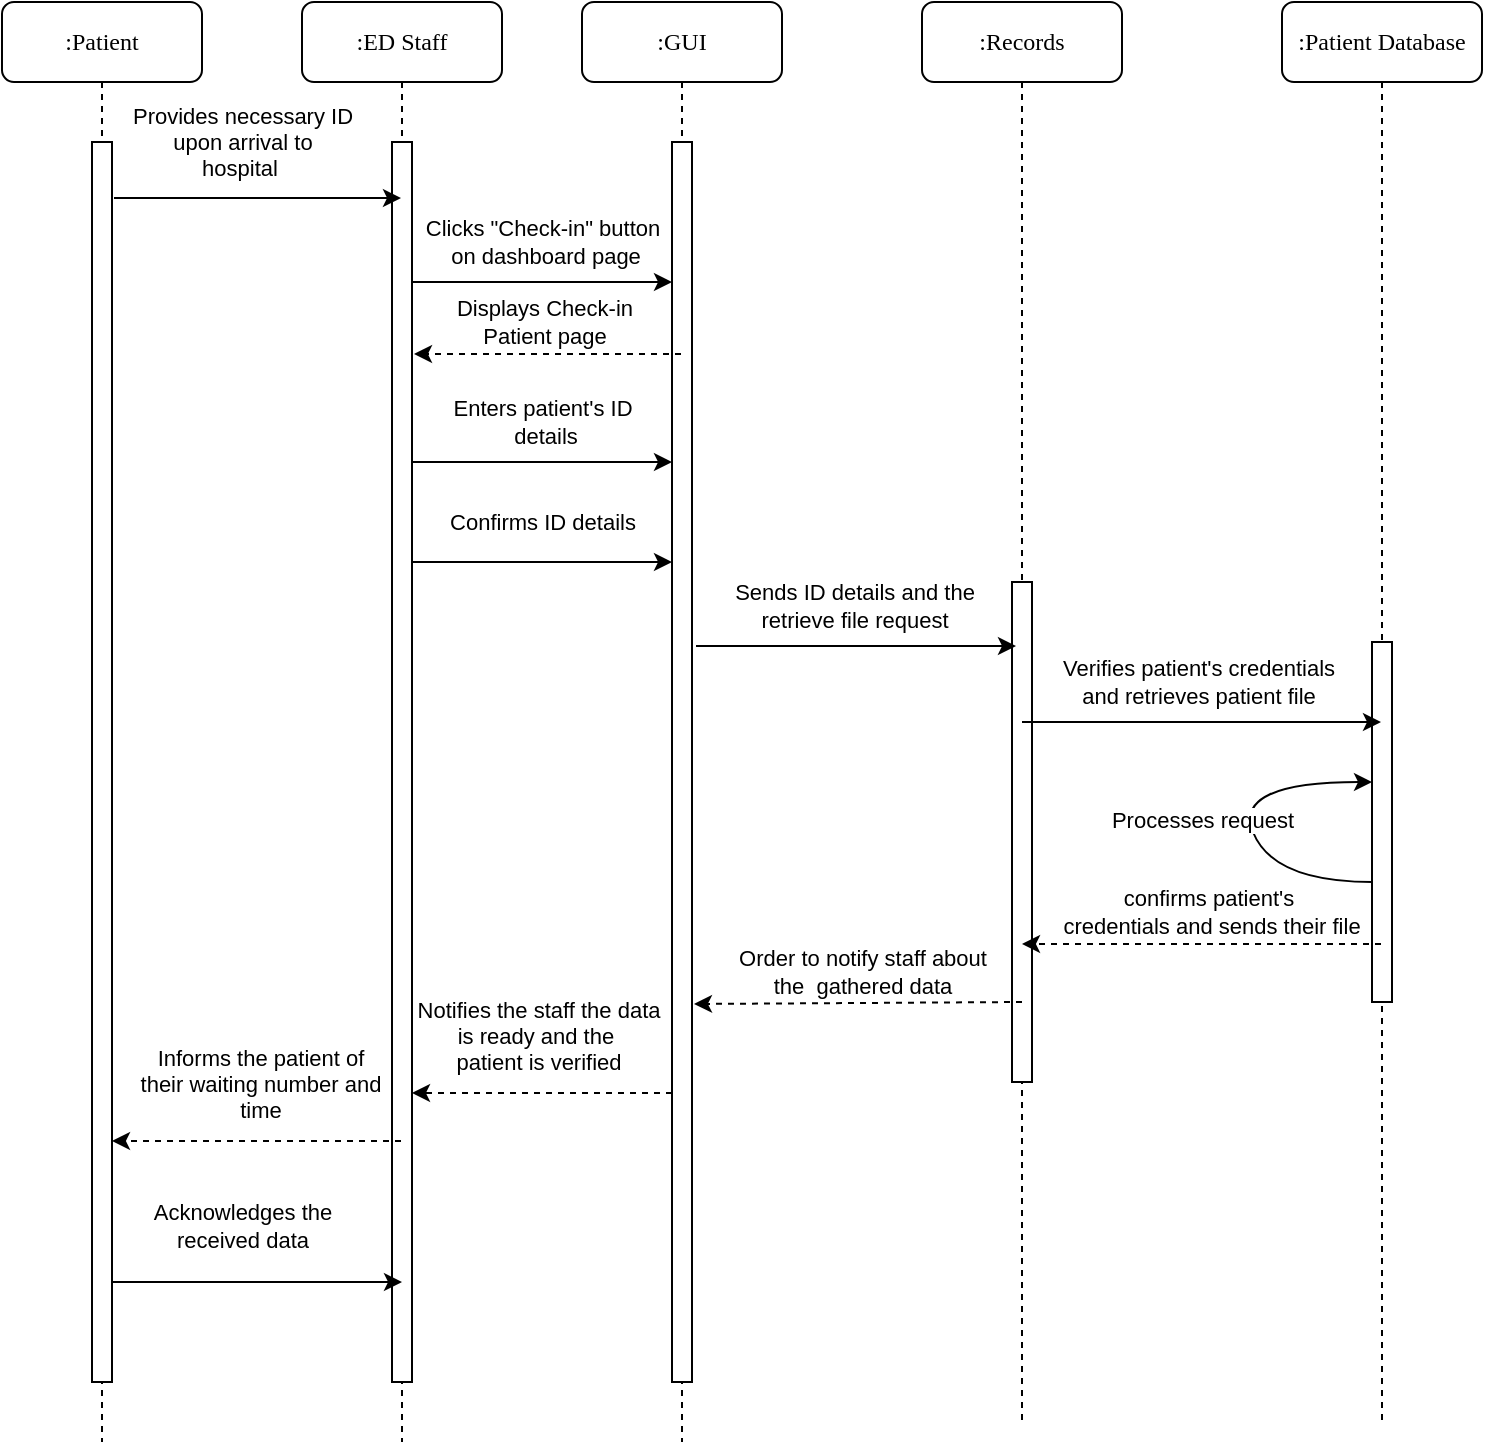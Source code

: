 <mxfile version="24.7.17">
  <diagram id="X0mIBIY5OqMx7_RCklPL" name="Page-1">
    <mxGraphModel dx="2036" dy="753" grid="1" gridSize="10" guides="1" tooltips="1" connect="1" arrows="1" fold="1" page="1" pageScale="1" pageWidth="850" pageHeight="1100" math="0" shadow="0">
      <root>
        <mxCell id="0" />
        <mxCell id="1" parent="0" />
        <mxCell id="y48-t9sXYTljMdShnsAE-1" value=":ED Staff" style="shape=umlLifeline;perimeter=lifelinePerimeter;whiteSpace=wrap;html=1;container=1;collapsible=0;recursiveResize=0;outlineConnect=0;rounded=1;shadow=0;comic=0;labelBackgroundColor=none;strokeWidth=1;fontFamily=Verdana;fontSize=12;align=center;" parent="1" vertex="1">
          <mxGeometry x="-40" y="80" width="100" height="720" as="geometry" />
        </mxCell>
        <mxCell id="y48-t9sXYTljMdShnsAE-2" value="" style="html=1;points=[];perimeter=orthogonalPerimeter;rounded=0;shadow=0;comic=0;labelBackgroundColor=none;strokeWidth=1;fontFamily=Verdana;fontSize=12;align=center;" parent="y48-t9sXYTljMdShnsAE-1" vertex="1">
          <mxGeometry x="45" y="70" width="10" height="620" as="geometry" />
        </mxCell>
        <mxCell id="y48-t9sXYTljMdShnsAE-92" value="" style="endArrow=classic;html=1;rounded=0;" parent="y48-t9sXYTljMdShnsAE-1" edge="1">
          <mxGeometry width="50" height="50" relative="1" as="geometry">
            <mxPoint x="-95" y="640" as="sourcePoint" />
            <mxPoint x="50" y="640" as="targetPoint" />
          </mxGeometry>
        </mxCell>
        <mxCell id="y48-t9sXYTljMdShnsAE-93" value="Acknowledges the&lt;br&gt;received data" style="edgeLabel;html=1;align=center;verticalAlign=middle;resizable=0;points=[];" parent="y48-t9sXYTljMdShnsAE-92" vertex="1" connectable="0">
          <mxGeometry x="0.129" relative="1" as="geometry">
            <mxPoint x="-17" y="-28" as="offset" />
          </mxGeometry>
        </mxCell>
        <mxCell id="y48-t9sXYTljMdShnsAE-27" value=":GUI" style="shape=umlLifeline;perimeter=lifelinePerimeter;whiteSpace=wrap;html=1;container=1;collapsible=0;recursiveResize=0;outlineConnect=0;rounded=1;shadow=0;comic=0;labelBackgroundColor=none;strokeWidth=1;fontFamily=Verdana;fontSize=12;align=center;" parent="1" vertex="1">
          <mxGeometry x="100" y="80" width="100" height="720" as="geometry" />
        </mxCell>
        <mxCell id="y48-t9sXYTljMdShnsAE-28" value="" style="html=1;points=[];perimeter=orthogonalPerimeter;rounded=0;shadow=0;comic=0;labelBackgroundColor=none;strokeWidth=1;fontFamily=Verdana;fontSize=12;align=center;" parent="y48-t9sXYTljMdShnsAE-27" vertex="1">
          <mxGeometry x="45" y="70" width="10" height="620" as="geometry" />
        </mxCell>
        <mxCell id="y48-t9sXYTljMdShnsAE-61" value="" style="endArrow=classic;html=1;rounded=0;" parent="y48-t9sXYTljMdShnsAE-27" edge="1">
          <mxGeometry width="50" height="50" relative="1" as="geometry">
            <mxPoint x="-85.5" y="230" as="sourcePoint" />
            <mxPoint x="45" y="230" as="targetPoint" />
          </mxGeometry>
        </mxCell>
        <mxCell id="y48-t9sXYTljMdShnsAE-62" value="Enters patient&#39;s ID&lt;br&gt;&amp;nbsp;details" style="edgeLabel;html=1;align=center;verticalAlign=middle;resizable=0;points=[];" parent="y48-t9sXYTljMdShnsAE-61" vertex="1" connectable="0">
          <mxGeometry x="-0.088" y="-1" relative="1" as="geometry">
            <mxPoint x="6" y="-21" as="offset" />
          </mxGeometry>
        </mxCell>
        <mxCell id="y48-t9sXYTljMdShnsAE-63" value="" style="endArrow=classic;html=1;rounded=0;" parent="y48-t9sXYTljMdShnsAE-27" edge="1">
          <mxGeometry width="50" height="50" relative="1" as="geometry">
            <mxPoint x="-85.5" y="280" as="sourcePoint" />
            <mxPoint x="45" y="280" as="targetPoint" />
          </mxGeometry>
        </mxCell>
        <mxCell id="y48-t9sXYTljMdShnsAE-64" value="Confirms ID details" style="edgeLabel;html=1;align=center;verticalAlign=middle;resizable=0;points=[];" parent="y48-t9sXYTljMdShnsAE-63" vertex="1" connectable="0">
          <mxGeometry x="-0.088" y="-1" relative="1" as="geometry">
            <mxPoint x="6" y="-21" as="offset" />
          </mxGeometry>
        </mxCell>
        <mxCell id="y48-t9sXYTljMdShnsAE-51" value=":Patient" style="shape=umlLifeline;perimeter=lifelinePerimeter;whiteSpace=wrap;html=1;container=1;collapsible=0;recursiveResize=0;outlineConnect=0;rounded=1;shadow=0;comic=0;labelBackgroundColor=none;strokeWidth=1;fontFamily=Verdana;fontSize=12;align=center;" parent="1" vertex="1">
          <mxGeometry x="-190" y="80" width="100" height="720" as="geometry" />
        </mxCell>
        <mxCell id="y48-t9sXYTljMdShnsAE-52" value="" style="html=1;points=[];perimeter=orthogonalPerimeter;rounded=0;shadow=0;comic=0;labelBackgroundColor=none;strokeWidth=1;fontFamily=Verdana;fontSize=12;align=center;" parent="y48-t9sXYTljMdShnsAE-51" vertex="1">
          <mxGeometry x="45" y="70" width="10" height="620" as="geometry" />
        </mxCell>
        <mxCell id="y48-t9sXYTljMdShnsAE-88" value="" style="html=1;labelBackgroundColor=#ffffff;startArrow=none;startFill=0;startSize=6;endArrow=classic;endFill=1;endSize=6;jettySize=auto;orthogonalLoop=1;strokeWidth=1;dashed=1;fontSize=14;rounded=0;entryX=0.8;entryY=0.43;entryDx=0;entryDy=0;entryPerimeter=0;" parent="y48-t9sXYTljMdShnsAE-51" source="y48-t9sXYTljMdShnsAE-1" edge="1">
          <mxGeometry width="60" height="60" relative="1" as="geometry">
            <mxPoint x="185" y="569.5" as="sourcePoint" />
            <mxPoint x="55" y="569.5" as="targetPoint" />
          </mxGeometry>
        </mxCell>
        <mxCell id="y48-t9sXYTljMdShnsAE-89" value="Informs the patient of&lt;br&gt;their waiting number and&lt;br&gt;time" style="edgeLabel;html=1;align=center;verticalAlign=middle;resizable=0;points=[];" parent="y48-t9sXYTljMdShnsAE-88" vertex="1" connectable="0">
          <mxGeometry x="-0.199" relative="1" as="geometry">
            <mxPoint x="-13" y="-29" as="offset" />
          </mxGeometry>
        </mxCell>
        <mxCell id="y48-t9sXYTljMdShnsAE-53" value="" style="endArrow=classic;html=1;rounded=0;" parent="1" target="y48-t9sXYTljMdShnsAE-1" edge="1">
          <mxGeometry width="50" height="50" relative="1" as="geometry">
            <mxPoint x="-134" y="178" as="sourcePoint" />
            <mxPoint x="450" y="520" as="targetPoint" />
          </mxGeometry>
        </mxCell>
        <mxCell id="y48-t9sXYTljMdShnsAE-54" value="Provides necessary ID &lt;br&gt;upon arrival to &lt;br&gt;hospital&amp;nbsp;" style="edgeLabel;html=1;align=center;verticalAlign=middle;resizable=0;points=[];" parent="y48-t9sXYTljMdShnsAE-53" vertex="1" connectable="0">
          <mxGeometry x="0.129" relative="1" as="geometry">
            <mxPoint x="-17" y="-28" as="offset" />
          </mxGeometry>
        </mxCell>
        <mxCell id="y48-t9sXYTljMdShnsAE-55" value="" style="endArrow=classic;html=1;rounded=0;" parent="1" edge="1">
          <mxGeometry width="50" height="50" relative="1" as="geometry">
            <mxPoint x="14.5" y="220" as="sourcePoint" />
            <mxPoint x="145" y="220" as="targetPoint" />
          </mxGeometry>
        </mxCell>
        <mxCell id="y48-t9sXYTljMdShnsAE-56" value="Clicks &quot;Check-in&quot; button&lt;br&gt;&amp;nbsp;on&amp;nbsp;dashboard page" style="edgeLabel;html=1;align=center;verticalAlign=middle;resizable=0;points=[];" parent="y48-t9sXYTljMdShnsAE-55" vertex="1" connectable="0">
          <mxGeometry x="-0.088" y="-1" relative="1" as="geometry">
            <mxPoint x="6" y="-21" as="offset" />
          </mxGeometry>
        </mxCell>
        <mxCell id="y48-t9sXYTljMdShnsAE-57" value="" style="html=1;labelBackgroundColor=#ffffff;startArrow=none;startFill=0;startSize=6;endArrow=classic;endFill=1;endSize=6;jettySize=auto;orthogonalLoop=1;strokeWidth=1;dashed=1;fontSize=14;rounded=0;" parent="1" edge="1">
          <mxGeometry width="60" height="60" relative="1" as="geometry">
            <mxPoint x="149.5" y="256" as="sourcePoint" />
            <mxPoint x="16" y="256" as="targetPoint" />
          </mxGeometry>
        </mxCell>
        <mxCell id="y48-t9sXYTljMdShnsAE-58" value="Displays Check-in&lt;br&gt;Patient page" style="edgeLabel;html=1;align=center;verticalAlign=middle;resizable=0;points=[];" parent="y48-t9sXYTljMdShnsAE-57" vertex="1" connectable="0">
          <mxGeometry x="-0.199" relative="1" as="geometry">
            <mxPoint x="-15" y="-16" as="offset" />
          </mxGeometry>
        </mxCell>
        <mxCell id="y48-t9sXYTljMdShnsAE-59" value=":Records" style="shape=umlLifeline;perimeter=lifelinePerimeter;whiteSpace=wrap;html=1;container=1;collapsible=0;recursiveResize=0;outlineConnect=0;rounded=1;shadow=0;comic=0;labelBackgroundColor=none;strokeWidth=1;fontFamily=Verdana;fontSize=12;align=center;" parent="1" vertex="1">
          <mxGeometry x="270" y="80" width="100" height="710" as="geometry" />
        </mxCell>
        <mxCell id="y48-t9sXYTljMdShnsAE-60" value="" style="html=1;points=[];perimeter=orthogonalPerimeter;rounded=0;shadow=0;comic=0;labelBackgroundColor=none;strokeWidth=1;fontFamily=Verdana;fontSize=12;align=center;" parent="y48-t9sXYTljMdShnsAE-59" vertex="1">
          <mxGeometry x="45" y="290" width="10" height="250" as="geometry" />
        </mxCell>
        <mxCell id="y48-t9sXYTljMdShnsAE-65" value="" style="endArrow=classic;html=1;rounded=0;" parent="1" edge="1">
          <mxGeometry width="50" height="50" relative="1" as="geometry">
            <mxPoint x="157" y="402" as="sourcePoint" />
            <mxPoint x="317" y="402" as="targetPoint" />
          </mxGeometry>
        </mxCell>
        <mxCell id="y48-t9sXYTljMdShnsAE-66" value="Sends ID details and the &lt;br&gt;retrieve file request" style="edgeLabel;html=1;align=center;verticalAlign=middle;resizable=0;points=[];" parent="y48-t9sXYTljMdShnsAE-65" vertex="1" connectable="0">
          <mxGeometry x="-0.088" y="-1" relative="1" as="geometry">
            <mxPoint x="6" y="-21" as="offset" />
          </mxGeometry>
        </mxCell>
        <mxCell id="y48-t9sXYTljMdShnsAE-67" value=":Patient Database" style="shape=umlLifeline;perimeter=lifelinePerimeter;whiteSpace=wrap;html=1;container=1;collapsible=0;recursiveResize=0;outlineConnect=0;rounded=1;shadow=0;comic=0;labelBackgroundColor=none;strokeWidth=1;fontFamily=Verdana;fontSize=12;align=center;" parent="1" vertex="1">
          <mxGeometry x="450" y="80" width="100" height="710" as="geometry" />
        </mxCell>
        <mxCell id="y48-t9sXYTljMdShnsAE-68" value="" style="html=1;points=[];perimeter=orthogonalPerimeter;rounded=0;shadow=0;comic=0;labelBackgroundColor=none;strokeWidth=1;fontFamily=Verdana;fontSize=12;align=center;" parent="y48-t9sXYTljMdShnsAE-67" vertex="1">
          <mxGeometry x="45" y="320" width="10" height="180" as="geometry" />
        </mxCell>
        <mxCell id="y48-t9sXYTljMdShnsAE-73" value="" style="curved=1;endArrow=classic;html=1;rounded=0;" parent="y48-t9sXYTljMdShnsAE-67" edge="1">
          <mxGeometry width="50" height="50" relative="1" as="geometry">
            <mxPoint x="45" y="440" as="sourcePoint" />
            <mxPoint x="45" y="390" as="targetPoint" />
            <Array as="points">
              <mxPoint x="-4.5" y="440" />
              <mxPoint x="-24.5" y="390" />
            </Array>
          </mxGeometry>
        </mxCell>
        <mxCell id="y48-t9sXYTljMdShnsAE-74" value="Processes request" style="edgeLabel;html=1;align=center;verticalAlign=middle;resizable=0;points=[];" parent="y48-t9sXYTljMdShnsAE-73" vertex="1" connectable="0">
          <mxGeometry x="-0.045" y="-2" relative="1" as="geometry">
            <mxPoint x="-25" as="offset" />
          </mxGeometry>
        </mxCell>
        <mxCell id="y48-t9sXYTljMdShnsAE-69" value="" style="endArrow=classic;html=1;rounded=0;" parent="1" target="y48-t9sXYTljMdShnsAE-67" edge="1">
          <mxGeometry width="50" height="50" relative="1" as="geometry">
            <mxPoint x="320" y="440" as="sourcePoint" />
            <mxPoint x="480" y="440" as="targetPoint" />
          </mxGeometry>
        </mxCell>
        <mxCell id="y48-t9sXYTljMdShnsAE-70" value="Verifies patient&#39;s credentials&lt;br&gt;and retrieves patient file" style="edgeLabel;html=1;align=center;verticalAlign=middle;resizable=0;points=[];" parent="y48-t9sXYTljMdShnsAE-69" vertex="1" connectable="0">
          <mxGeometry x="-0.088" y="-1" relative="1" as="geometry">
            <mxPoint x="6" y="-21" as="offset" />
          </mxGeometry>
        </mxCell>
        <mxCell id="y48-t9sXYTljMdShnsAE-71" value="" style="html=1;labelBackgroundColor=#ffffff;startArrow=none;startFill=0;startSize=6;endArrow=classic;endFill=1;endSize=6;jettySize=auto;orthogonalLoop=1;strokeWidth=1;dashed=1;fontSize=14;rounded=0;" parent="1" edge="1">
          <mxGeometry width="60" height="60" relative="1" as="geometry">
            <mxPoint x="499.5" y="551" as="sourcePoint" />
            <mxPoint x="320" y="551" as="targetPoint" />
          </mxGeometry>
        </mxCell>
        <mxCell id="y48-t9sXYTljMdShnsAE-72" value="confirms patient&#39;s&lt;br&gt;&amp;nbsp;credentials and sends their file" style="edgeLabel;html=1;align=center;verticalAlign=middle;resizable=0;points=[];" parent="y48-t9sXYTljMdShnsAE-71" vertex="1" connectable="0">
          <mxGeometry x="-0.199" relative="1" as="geometry">
            <mxPoint x="-15" y="-16" as="offset" />
          </mxGeometry>
        </mxCell>
        <mxCell id="y48-t9sXYTljMdShnsAE-75" value="" style="html=1;labelBackgroundColor=#ffffff;startArrow=none;startFill=0;startSize=6;endArrow=classic;endFill=1;endSize=6;jettySize=auto;orthogonalLoop=1;strokeWidth=1;dashed=1;fontSize=14;rounded=0;" parent="1" edge="1">
          <mxGeometry width="60" height="60" relative="1" as="geometry">
            <mxPoint x="320" y="580" as="sourcePoint" />
            <mxPoint x="156" y="581" as="targetPoint" />
          </mxGeometry>
        </mxCell>
        <mxCell id="y48-t9sXYTljMdShnsAE-76" value="Order to notify staff about&lt;br&gt;the&amp;nbsp; gathered data" style="edgeLabel;html=1;align=center;verticalAlign=middle;resizable=0;points=[];" parent="y48-t9sXYTljMdShnsAE-75" vertex="1" connectable="0">
          <mxGeometry x="-0.199" relative="1" as="geometry">
            <mxPoint x="-15" y="-16" as="offset" />
          </mxGeometry>
        </mxCell>
        <mxCell id="y48-t9sXYTljMdShnsAE-77" value="" style="html=1;labelBackgroundColor=#ffffff;startArrow=none;startFill=0;startSize=6;endArrow=classic;endFill=1;endSize=6;jettySize=auto;orthogonalLoop=1;strokeWidth=1;dashed=1;fontSize=14;rounded=0;entryX=0.8;entryY=0.43;entryDx=0;entryDy=0;entryPerimeter=0;" parent="1" edge="1">
          <mxGeometry width="60" height="60" relative="1" as="geometry">
            <mxPoint x="145" y="625.5" as="sourcePoint" />
            <mxPoint x="15" y="625.5" as="targetPoint" />
          </mxGeometry>
        </mxCell>
        <mxCell id="y48-t9sXYTljMdShnsAE-78" value="Notifies the staff the data&lt;br&gt;is ready and the&amp;nbsp;&lt;div&gt;patient is verified&lt;/div&gt;" style="edgeLabel;html=1;align=center;verticalAlign=middle;resizable=0;points=[];" parent="y48-t9sXYTljMdShnsAE-77" vertex="1" connectable="0">
          <mxGeometry x="-0.199" relative="1" as="geometry">
            <mxPoint x="-15" y="-29" as="offset" />
          </mxGeometry>
        </mxCell>
      </root>
    </mxGraphModel>
  </diagram>
</mxfile>
